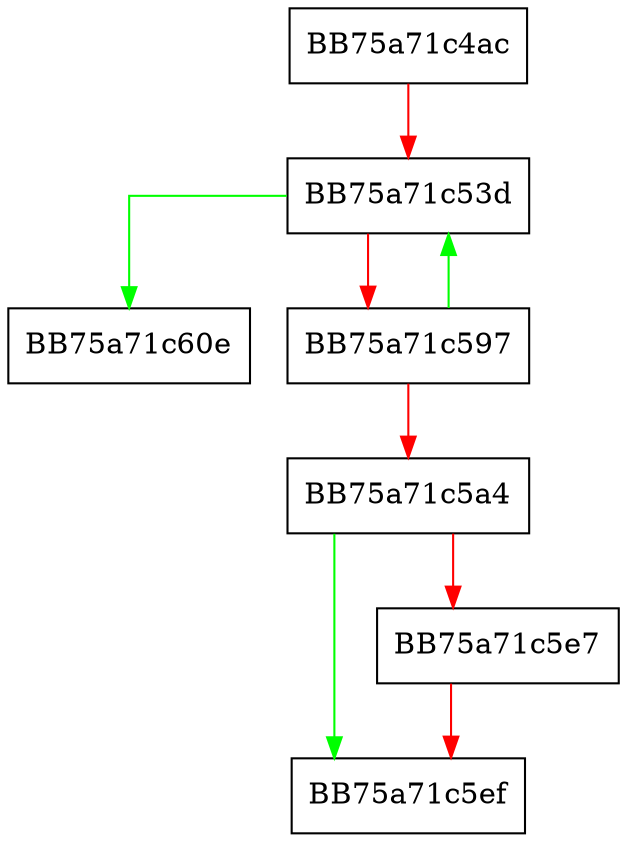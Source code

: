 digraph GetCftHashes {
  node [shape="box"];
  graph [splines=ortho];
  BB75a71c4ac -> BB75a71c53d [color="red"];
  BB75a71c53d -> BB75a71c60e [color="green"];
  BB75a71c53d -> BB75a71c597 [color="red"];
  BB75a71c597 -> BB75a71c53d [color="green"];
  BB75a71c597 -> BB75a71c5a4 [color="red"];
  BB75a71c5a4 -> BB75a71c5ef [color="green"];
  BB75a71c5a4 -> BB75a71c5e7 [color="red"];
  BB75a71c5e7 -> BB75a71c5ef [color="red"];
}